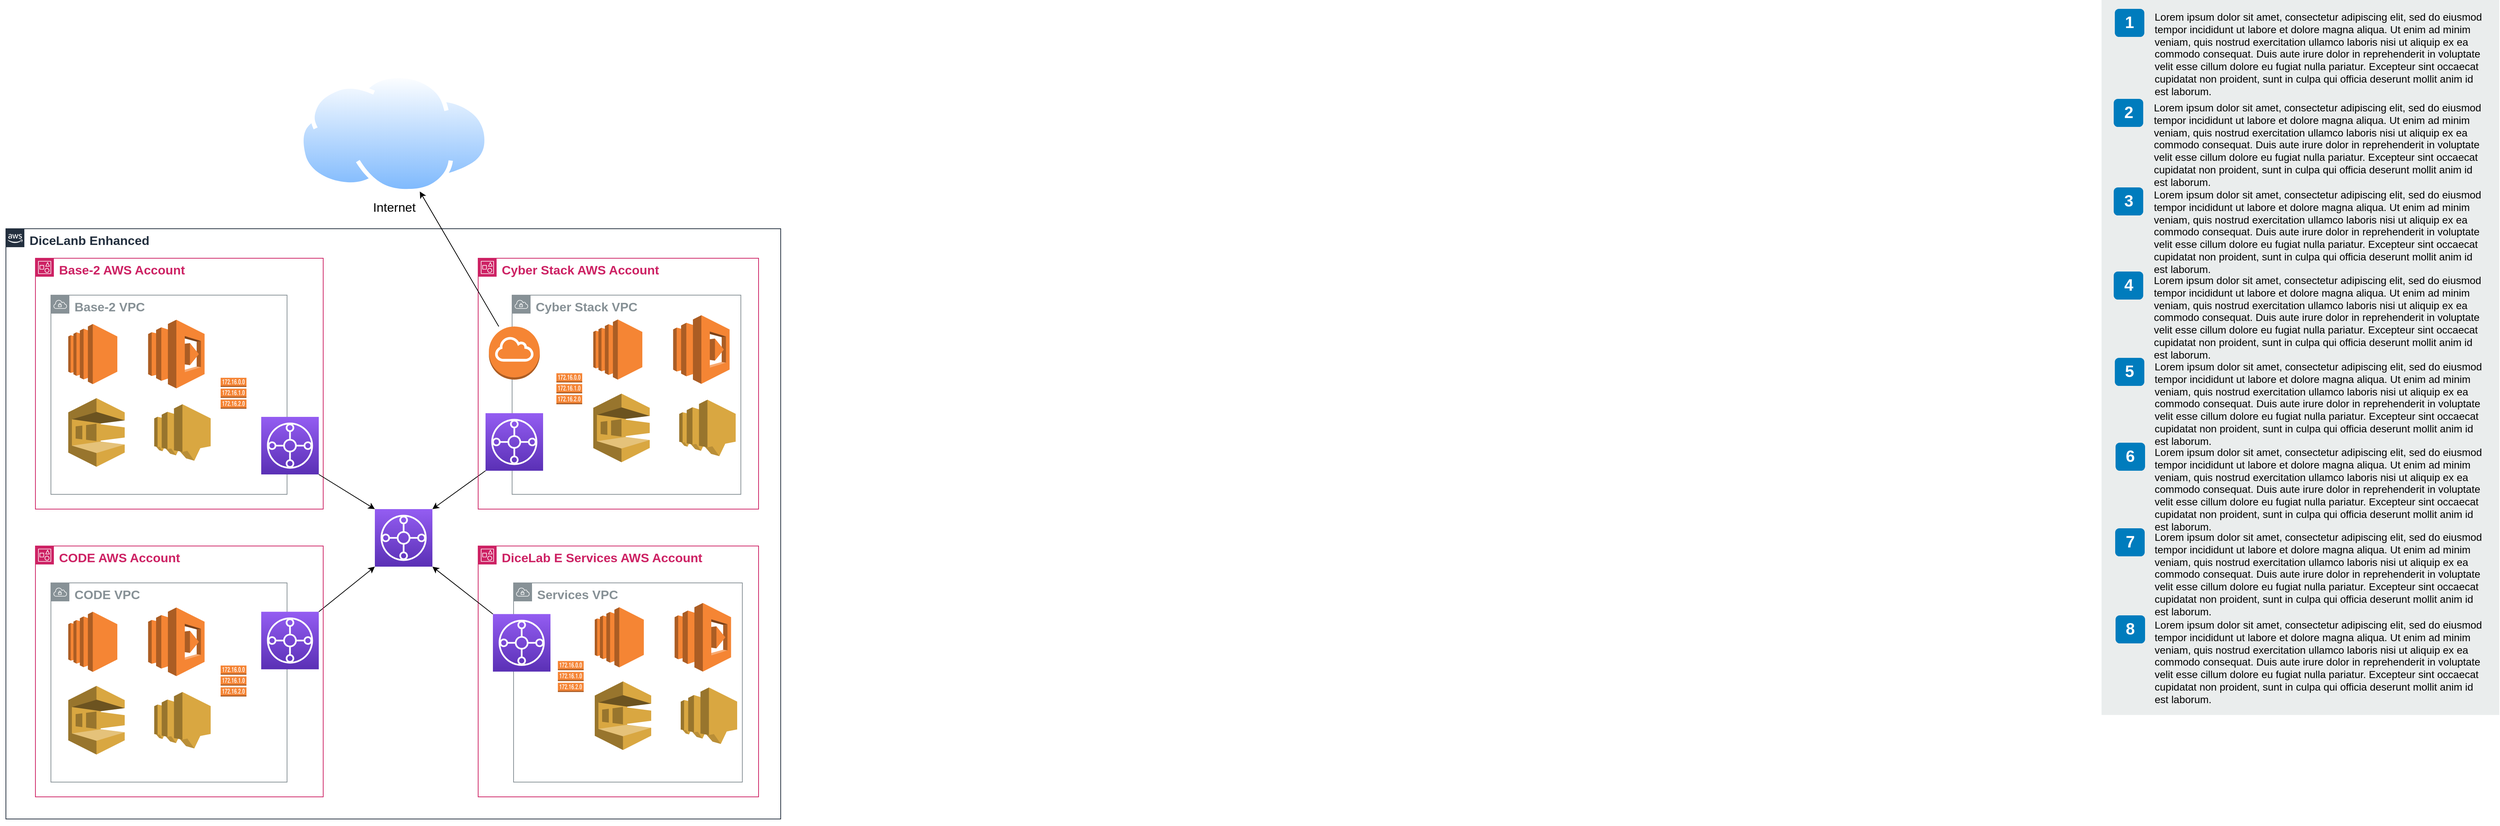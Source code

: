 <mxfile version="20.0.3" type="github">
  <diagram id="Ht1M8jgEwFfnCIfOTk4-" name="Page-1">
    <mxGraphModel dx="1483" dy="943" grid="1" gridSize="10" guides="1" tooltips="1" connect="1" arrows="1" fold="1" page="1" pageScale="1" pageWidth="827" pageHeight="1169" math="0" shadow="0">
      <root>
        <mxCell id="0" />
        <mxCell id="1" parent="0" />
        <mxCell id="UEzPUAAOIrF-is8g5C7q-2" value="DiceLanb Enhanced" style="points=[[0,0],[0.25,0],[0.5,0],[0.75,0],[1,0],[1,0.25],[1,0.5],[1,0.75],[1,1],[0.75,1],[0.5,1],[0.25,1],[0,1],[0,0.75],[0,0.5],[0,0.25]];outlineConnect=0;gradientColor=none;html=1;whiteSpace=wrap;fontSize=17;fontStyle=1;shape=mxgraph.aws4.group;grIcon=mxgraph.aws4.group_aws_cloud_alt;strokeColor=#232F3E;fillColor=none;verticalAlign=top;align=left;spacingLeft=30;fontColor=#232F3E;dashed=0;container=0;pointerEvents=0;collapsible=0;recursiveResize=0;" parent="1" vertex="1">
          <mxGeometry x="140" y="330" width="1050" height="800" as="geometry" />
        </mxCell>
        <mxCell id="7OVz4w7n9kzEPWy-4BBC-3" value="" style="rounded=0;whiteSpace=wrap;html=1;fillColor=#EAEDED;fontSize=22;fontColor=#FFFFFF;strokeColor=none;labelBackgroundColor=none;" parent="1" vertex="1">
          <mxGeometry x="2980" y="20" width="539" height="969" as="geometry" />
        </mxCell>
        <mxCell id="7OVz4w7n9kzEPWy-4BBC-4" value="1" style="rounded=1;whiteSpace=wrap;html=1;fillColor=#007CBD;strokeColor=none;fontColor=#FFFFFF;fontStyle=1;fontSize=22;labelBackgroundColor=none;" parent="1" vertex="1">
          <mxGeometry x="2998" y="32" width="40" height="38" as="geometry" />
        </mxCell>
        <mxCell id="7OVz4w7n9kzEPWy-4BBC-5" value="2" style="rounded=1;whiteSpace=wrap;html=1;fillColor=#007CBD;strokeColor=none;fontColor=#FFFFFF;fontStyle=1;fontSize=22;labelBackgroundColor=none;" parent="1" vertex="1">
          <mxGeometry x="2996.5" y="154" width="40" height="38" as="geometry" />
        </mxCell>
        <mxCell id="7OVz4w7n9kzEPWy-4BBC-6" value="3" style="rounded=1;whiteSpace=wrap;html=1;fillColor=#007CBD;strokeColor=none;fontColor=#FFFFFF;fontStyle=1;fontSize=22;labelBackgroundColor=none;" parent="1" vertex="1">
          <mxGeometry x="2996.5" y="274" width="40" height="38" as="geometry" />
        </mxCell>
        <mxCell id="7OVz4w7n9kzEPWy-4BBC-7" value="4" style="rounded=1;whiteSpace=wrap;html=1;fillColor=#007CBD;strokeColor=none;fontColor=#FFFFFF;fontStyle=1;fontSize=22;labelBackgroundColor=none;" parent="1" vertex="1">
          <mxGeometry x="2996.5" y="388" width="40" height="38" as="geometry" />
        </mxCell>
        <mxCell id="7OVz4w7n9kzEPWy-4BBC-8" value="5" style="rounded=1;whiteSpace=wrap;html=1;fillColor=#007CBD;strokeColor=none;fontColor=#FFFFFF;fontStyle=1;fontSize=22;labelBackgroundColor=none;" parent="1" vertex="1">
          <mxGeometry x="2998" y="505" width="40" height="38" as="geometry" />
        </mxCell>
        <mxCell id="7OVz4w7n9kzEPWy-4BBC-9" value="6" style="rounded=1;whiteSpace=wrap;html=1;fillColor=#007CBD;strokeColor=none;fontColor=#FFFFFF;fontStyle=1;fontSize=22;labelBackgroundColor=none;" parent="1" vertex="1">
          <mxGeometry x="2999" y="620" width="40" height="38" as="geometry" />
        </mxCell>
        <mxCell id="7OVz4w7n9kzEPWy-4BBC-10" value="7" style="rounded=1;whiteSpace=wrap;html=1;fillColor=#007CBD;strokeColor=none;fontColor=#FFFFFF;fontStyle=1;fontSize=22;labelBackgroundColor=none;" parent="1" vertex="1">
          <mxGeometry x="2998.5" y="736" width="40" height="38" as="geometry" />
        </mxCell>
        <mxCell id="7OVz4w7n9kzEPWy-4BBC-11" value="8" style="rounded=1;whiteSpace=wrap;html=1;fillColor=#007CBD;strokeColor=none;fontColor=#FFFFFF;fontStyle=1;fontSize=22;labelBackgroundColor=none;" parent="1" vertex="1">
          <mxGeometry x="2999" y="854" width="40" height="38" as="geometry" />
        </mxCell>
        <mxCell id="7OVz4w7n9kzEPWy-4BBC-13" value="&lt;span&gt;Lorem ipsum dolor sit amet, consectetur adipiscing elit, sed do eiusmod tempor incididunt ut labore et dolore magna aliqua. Ut enim ad minim veniam, quis nostrud exercitation ullamco laboris nisi ut aliquip ex ea commodo consequat. Duis aute irure dolor in reprehenderit in voluptate velit esse cillum dolore eu fugiat nulla pariatur. Excepteur sint occaecat cupidatat non proident, sunt in culpa qui officia deserunt mollit anim id est laborum.&lt;/span&gt;&lt;br&gt;" style="text;html=1;align=left;verticalAlign=top;spacingTop=-4;fontSize=14;labelBackgroundColor=none;whiteSpace=wrap;" parent="1" vertex="1">
          <mxGeometry x="3049.5" y="31.5" width="449" height="118" as="geometry" />
        </mxCell>
        <mxCell id="7OVz4w7n9kzEPWy-4BBC-14" value="&lt;span&gt;Lorem ipsum dolor sit amet, consectetur adipiscing elit, sed do eiusmod tempor incididunt ut labore et dolore magna aliqua. Ut enim ad minim veniam, quis nostrud exercitation ullamco laboris nisi ut aliquip ex ea commodo consequat. Duis aute irure dolor in reprehenderit in voluptate velit esse cillum dolore eu fugiat nulla pariatur. Excepteur sint occaecat cupidatat non proident, sunt in culpa qui officia deserunt mollit anim id est laborum.&lt;/span&gt;&lt;br&gt;" style="text;html=1;align=left;verticalAlign=top;spacingTop=-4;fontSize=14;labelBackgroundColor=none;whiteSpace=wrap;" parent="1" vertex="1">
          <mxGeometry x="3048.5" y="154.5" width="450" height="115" as="geometry" />
        </mxCell>
        <mxCell id="7OVz4w7n9kzEPWy-4BBC-15" value="&lt;span&gt;Lorem ipsum dolor sit amet, consectetur adipiscing elit, sed do eiusmod tempor incididunt ut labore et dolore magna aliqua. Ut enim ad minim veniam, quis nostrud exercitation ullamco laboris nisi ut aliquip ex ea commodo consequat. Duis aute irure dolor in reprehenderit in voluptate velit esse cillum dolore eu fugiat nulla pariatur. Excepteur sint occaecat cupidatat non proident, sunt in culpa qui officia deserunt mollit anim id est laborum.&lt;/span&gt;&lt;br&gt;" style="text;html=1;align=left;verticalAlign=top;spacingTop=-4;fontSize=14;labelBackgroundColor=none;whiteSpace=wrap;" parent="1" vertex="1">
          <mxGeometry x="3048.5" y="272.5" width="450" height="117" as="geometry" />
        </mxCell>
        <mxCell id="7OVz4w7n9kzEPWy-4BBC-16" value="&lt;span&gt;Lorem ipsum dolor sit amet, consectetur adipiscing elit, sed do eiusmod tempor incididunt ut labore et dolore magna aliqua. Ut enim ad minim veniam, quis nostrud exercitation ullamco laboris nisi ut aliquip ex ea commodo consequat. Duis aute irure dolor in reprehenderit in voluptate velit esse cillum dolore eu fugiat nulla pariatur. Excepteur sint occaecat cupidatat non proident, sunt in culpa qui officia deserunt mollit anim id est laborum.&lt;/span&gt;&lt;br&gt;" style="text;html=1;align=left;verticalAlign=top;spacingTop=-4;fontSize=14;labelBackgroundColor=none;whiteSpace=wrap;" parent="1" vertex="1">
          <mxGeometry x="3048.5" y="388.5" width="450" height="121" as="geometry" />
        </mxCell>
        <mxCell id="7OVz4w7n9kzEPWy-4BBC-17" value="&lt;span&gt;Lorem ipsum dolor sit amet, consectetur adipiscing elit, sed do eiusmod tempor incididunt ut labore et dolore magna aliqua. Ut enim ad minim veniam, quis nostrud exercitation ullamco laboris nisi ut aliquip ex ea commodo consequat. Duis aute irure dolor in reprehenderit in voluptate velit esse cillum dolore eu fugiat nulla pariatur. Excepteur sint occaecat cupidatat non proident, sunt in culpa qui officia deserunt mollit anim id est laborum.&lt;/span&gt;&lt;br&gt;" style="text;html=1;align=left;verticalAlign=top;spacingTop=-4;fontSize=14;labelBackgroundColor=none;whiteSpace=wrap;" parent="1" vertex="1">
          <mxGeometry x="3049.5" y="505.5" width="449" height="114" as="geometry" />
        </mxCell>
        <mxCell id="7OVz4w7n9kzEPWy-4BBC-18" value="&lt;span&gt;Lorem ipsum dolor sit amet, consectetur adipiscing elit, sed do eiusmod tempor incididunt ut labore et dolore magna aliqua. Ut enim ad minim veniam, quis nostrud exercitation ullamco laboris nisi ut aliquip ex ea commodo consequat. Duis aute irure dolor in reprehenderit in voluptate velit esse cillum dolore eu fugiat nulla pariatur. Excepteur sint occaecat cupidatat non proident, sunt in culpa qui officia deserunt mollit anim id est laborum.&lt;/span&gt;&lt;br&gt;" style="text;html=1;align=left;verticalAlign=top;spacingTop=-4;fontSize=14;labelBackgroundColor=none;whiteSpace=wrap;" parent="1" vertex="1">
          <mxGeometry x="3049.5" y="621.5" width="450" height="118" as="geometry" />
        </mxCell>
        <mxCell id="7OVz4w7n9kzEPWy-4BBC-19" value="&lt;span&gt;Lorem ipsum dolor sit amet, consectetur adipiscing elit, sed do eiusmod tempor incididunt ut labore et dolore magna aliqua. Ut enim ad minim veniam, quis nostrud exercitation ullamco laboris nisi ut aliquip ex ea commodo consequat. Duis aute irure dolor in reprehenderit in voluptate velit esse cillum dolore eu fugiat nulla pariatur. Excepteur sint occaecat cupidatat non proident, sunt in culpa qui officia deserunt mollit anim id est laborum.&lt;/span&gt;&lt;br&gt;" style="text;html=1;align=left;verticalAlign=top;spacingTop=-4;fontSize=14;labelBackgroundColor=none;whiteSpace=wrap;" parent="1" vertex="1">
          <mxGeometry x="3049.5" y="736.5" width="449" height="113" as="geometry" />
        </mxCell>
        <mxCell id="7OVz4w7n9kzEPWy-4BBC-20" value="&lt;span&gt;Lorem ipsum dolor sit amet, consectetur adipiscing elit, sed do eiusmod tempor incididunt ut labore et dolore magna aliqua. Ut enim ad minim veniam, quis nostrud exercitation ullamco laboris nisi ut aliquip ex ea commodo consequat. Duis aute irure dolor in reprehenderit in voluptate velit esse cillum dolore eu fugiat nulla pariatur. Excepteur sint occaecat cupidatat non proident, sunt in culpa qui officia deserunt mollit anim id est laborum.&lt;/span&gt;&lt;br&gt;" style="text;html=1;align=left;verticalAlign=top;spacingTop=-4;fontSize=14;labelBackgroundColor=none;whiteSpace=wrap;" parent="1" vertex="1">
          <mxGeometry x="3049.5" y="855.5" width="449" height="124" as="geometry" />
        </mxCell>
        <mxCell id="W4KZTmW7VBLh_h7_ePrn-2" value="Base-2 AWS Account&amp;nbsp;" style="points=[[0,0],[0.25,0],[0.5,0],[0.75,0],[1,0],[1,0.25],[1,0.5],[1,0.75],[1,1],[0.75,1],[0.5,1],[0.25,1],[0,1],[0,0.75],[0,0.5],[0,0.25]];outlineConnect=0;gradientColor=none;html=1;whiteSpace=wrap;fontSize=17;fontStyle=1;container=1;pointerEvents=0;collapsible=0;recursiveResize=0;shape=mxgraph.aws4.group;grIcon=mxgraph.aws4.group_account;strokeColor=#CD2264;fillColor=none;verticalAlign=top;align=left;spacingLeft=30;fontColor=#CD2264;dashed=0;" vertex="1" parent="1">
          <mxGeometry x="180" y="370" width="390" height="340" as="geometry" />
        </mxCell>
        <mxCell id="W4KZTmW7VBLh_h7_ePrn-4" value="Base-2 VPC" style="sketch=0;outlineConnect=0;gradientColor=none;html=1;whiteSpace=wrap;fontSize=17;fontStyle=1;shape=mxgraph.aws4.group;grIcon=mxgraph.aws4.group_vpc;strokeColor=#879196;fillColor=none;verticalAlign=top;align=left;spacingLeft=30;fontColor=#879196;dashed=0;" vertex="1" parent="W4KZTmW7VBLh_h7_ePrn-2">
          <mxGeometry x="21" y="50" width="320" height="270" as="geometry" />
        </mxCell>
        <mxCell id="W4KZTmW7VBLh_h7_ePrn-6" value="" style="outlineConnect=0;dashed=0;verticalLabelPosition=bottom;verticalAlign=top;align=center;html=1;shape=mxgraph.aws3.ec2;fillColor=#F58534;gradientColor=none;fontSize=17;fontStyle=1" vertex="1" parent="W4KZTmW7VBLh_h7_ePrn-2">
          <mxGeometry x="44.5" y="89.12" width="66.5" height="81.5" as="geometry" />
        </mxCell>
        <mxCell id="W4KZTmW7VBLh_h7_ePrn-7" value="" style="outlineConnect=0;dashed=0;verticalLabelPosition=bottom;verticalAlign=top;align=center;html=1;shape=mxgraph.aws3.lambda;fillColor=#F58534;gradientColor=none;fontSize=17;fontStyle=1" vertex="1" parent="W4KZTmW7VBLh_h7_ePrn-2">
          <mxGeometry x="152.75" y="83.37" width="76.5" height="93" as="geometry" />
        </mxCell>
        <mxCell id="W4KZTmW7VBLh_h7_ePrn-8" value="" style="outlineConnect=0;dashed=0;verticalLabelPosition=bottom;verticalAlign=top;align=center;html=1;shape=mxgraph.aws3.sqs;fillColor=#D9A741;gradientColor=none;fontSize=17;fontStyle=1" vertex="1" parent="W4KZTmW7VBLh_h7_ePrn-2">
          <mxGeometry x="44.5" y="189.62" width="76.5" height="93" as="geometry" />
        </mxCell>
        <mxCell id="W4KZTmW7VBLh_h7_ePrn-9" value="" style="outlineConnect=0;dashed=0;verticalLabelPosition=bottom;verticalAlign=top;align=center;html=1;shape=mxgraph.aws3.sns;fillColor=#D9A741;gradientColor=none;fontSize=17;fontStyle=1" vertex="1" parent="W4KZTmW7VBLh_h7_ePrn-2">
          <mxGeometry x="161" y="197.87" width="76.5" height="76.5" as="geometry" />
        </mxCell>
        <mxCell id="W4KZTmW7VBLh_h7_ePrn-1" value="" style="sketch=0;points=[[0,0,0],[0.25,0,0],[0.5,0,0],[0.75,0,0],[1,0,0],[0,1,0],[0.25,1,0],[0.5,1,0],[0.75,1,0],[1,1,0],[0,0.25,0],[0,0.5,0],[0,0.75,0],[1,0.25,0],[1,0.5,0],[1,0.75,0]];outlineConnect=0;fontColor=#232F3E;gradientColor=#945DF2;gradientDirection=north;fillColor=#5A30B5;strokeColor=#ffffff;dashed=0;verticalLabelPosition=bottom;verticalAlign=top;align=center;html=1;fontSize=17;fontStyle=1;aspect=fixed;shape=mxgraph.aws4.resourceIcon;resIcon=mxgraph.aws4.transit_gateway;" vertex="1" parent="W4KZTmW7VBLh_h7_ePrn-2">
          <mxGeometry x="306" y="215" width="78" height="78" as="geometry" />
        </mxCell>
        <mxCell id="W4KZTmW7VBLh_h7_ePrn-11" value="" style="outlineConnect=0;dashed=0;verticalLabelPosition=bottom;verticalAlign=top;align=center;html=1;shape=mxgraph.aws3.route_table;fillColor=#F58536;gradientColor=none;fontSize=17;fontStyle=1" vertex="1" parent="W4KZTmW7VBLh_h7_ePrn-2">
          <mxGeometry x="251" y="162" width="35" height="42" as="geometry" />
        </mxCell>
        <mxCell id="W4KZTmW7VBLh_h7_ePrn-23" style="rounded=0;orthogonalLoop=1;jettySize=auto;html=1;entryX=0;entryY=0;entryDx=0;entryDy=0;entryPerimeter=0;exitX=1;exitY=1;exitDx=0;exitDy=0;exitPerimeter=0;fontSize=17;fontStyle=1" edge="1" parent="1" source="W4KZTmW7VBLh_h7_ePrn-1" target="W4KZTmW7VBLh_h7_ePrn-21">
          <mxGeometry relative="1" as="geometry" />
        </mxCell>
        <mxCell id="W4KZTmW7VBLh_h7_ePrn-86" value="Internet" style="aspect=fixed;perimeter=ellipsePerimeter;html=1;align=center;shadow=0;dashed=0;spacingTop=3;image;image=img/lib/active_directory/internet_cloud.svg;fontSize=17;" vertex="1" parent="1">
          <mxGeometry x="537.36" y="120" width="257.14" height="162" as="geometry" />
        </mxCell>
        <mxCell id="W4KZTmW7VBLh_h7_ePrn-21" value="" style="sketch=0;points=[[0,0,0],[0.25,0,0],[0.5,0,0],[0.75,0,0],[1,0,0],[0,1,0],[0.25,1,0],[0.5,1,0],[0.75,1,0],[1,1,0],[0,0.25,0],[0,0.5,0],[0,0.75,0],[1,0.25,0],[1,0.5,0],[1,0.75,0]];outlineConnect=0;fontColor=#232F3E;gradientColor=#945DF2;gradientDirection=north;fillColor=#5A30B5;strokeColor=#ffffff;dashed=0;verticalLabelPosition=bottom;verticalAlign=top;align=center;html=1;fontSize=17;fontStyle=1;aspect=fixed;shape=mxgraph.aws4.resourceIcon;resIcon=mxgraph.aws4.transit_gateway;" vertex="1" parent="1">
          <mxGeometry x="640" y="710" width="78" height="78" as="geometry" />
        </mxCell>
        <mxCell id="W4KZTmW7VBLh_h7_ePrn-22" style="rounded=0;orthogonalLoop=1;jettySize=auto;html=1;entryX=0;entryY=1;entryDx=0;entryDy=0;entryPerimeter=0;exitX=1;exitY=0;exitDx=0;exitDy=0;exitPerimeter=0;fontSize=17;fontStyle=1" edge="1" parent="1" source="W4KZTmW7VBLh_h7_ePrn-84" target="W4KZTmW7VBLh_h7_ePrn-21">
          <mxGeometry relative="1" as="geometry">
            <mxPoint x="424" y="964" as="sourcePoint" />
            <mxPoint x="630" y="798" as="targetPoint" />
          </mxGeometry>
        </mxCell>
        <mxCell id="W4KZTmW7VBLh_h7_ePrn-52" style="rounded=0;orthogonalLoop=1;jettySize=auto;html=1;entryX=1;entryY=0;entryDx=0;entryDy=0;entryPerimeter=0;exitX=0;exitY=1;exitDx=0;exitDy=0;exitPerimeter=0;fontSize=17;fontStyle=1" edge="1" parent="1" source="W4KZTmW7VBLh_h7_ePrn-68" target="W4KZTmW7VBLh_h7_ePrn-21">
          <mxGeometry relative="1" as="geometry">
            <mxPoint x="900" y="497.5" as="sourcePoint" />
            <mxPoint x="720" y="480" as="targetPoint" />
          </mxGeometry>
        </mxCell>
        <mxCell id="W4KZTmW7VBLh_h7_ePrn-62" value="Cyber Stack AWS Account&amp;nbsp;" style="points=[[0,0],[0.25,0],[0.5,0],[0.75,0],[1,0],[1,0.25],[1,0.5],[1,0.75],[1,1],[0.75,1],[0.5,1],[0.25,1],[0,1],[0,0.75],[0,0.5],[0,0.25]];outlineConnect=0;gradientColor=none;html=1;whiteSpace=wrap;fontSize=17;fontStyle=1;container=1;pointerEvents=0;collapsible=0;recursiveResize=0;shape=mxgraph.aws4.group;grIcon=mxgraph.aws4.group_account;strokeColor=#CD2264;fillColor=none;verticalAlign=top;align=left;spacingLeft=30;fontColor=#CD2264;dashed=0;" vertex="1" parent="1">
          <mxGeometry x="780" y="370" width="380" height="340" as="geometry" />
        </mxCell>
        <mxCell id="W4KZTmW7VBLh_h7_ePrn-63" value="Cyber Stack VPC" style="sketch=0;outlineConnect=0;gradientColor=none;html=1;whiteSpace=wrap;fontSize=17;fontStyle=1;shape=mxgraph.aws4.group;grIcon=mxgraph.aws4.group_vpc;strokeColor=#879196;fillColor=none;verticalAlign=top;align=left;spacingLeft=30;fontColor=#879196;dashed=0;" vertex="1" parent="W4KZTmW7VBLh_h7_ePrn-62">
          <mxGeometry x="46" y="50" width="310" height="270" as="geometry" />
        </mxCell>
        <mxCell id="W4KZTmW7VBLh_h7_ePrn-64" value="" style="outlineConnect=0;dashed=0;verticalLabelPosition=bottom;verticalAlign=top;align=center;html=1;shape=mxgraph.aws3.ec2;fillColor=#F58534;gradientColor=none;fontSize=17;fontStyle=1" vertex="1" parent="W4KZTmW7VBLh_h7_ePrn-62">
          <mxGeometry x="156" y="82.99" width="66.5" height="81.5" as="geometry" />
        </mxCell>
        <mxCell id="W4KZTmW7VBLh_h7_ePrn-65" value="" style="outlineConnect=0;dashed=0;verticalLabelPosition=bottom;verticalAlign=top;align=center;html=1;shape=mxgraph.aws3.lambda;fillColor=#F58534;gradientColor=none;fontSize=17;fontStyle=1" vertex="1" parent="W4KZTmW7VBLh_h7_ePrn-62">
          <mxGeometry x="264.25" y="77.24" width="76.5" height="93" as="geometry" />
        </mxCell>
        <mxCell id="W4KZTmW7VBLh_h7_ePrn-66" value="" style="outlineConnect=0;dashed=0;verticalLabelPosition=bottom;verticalAlign=top;align=center;html=1;shape=mxgraph.aws3.sqs;fillColor=#D9A741;gradientColor=none;fontSize=17;fontStyle=1" vertex="1" parent="W4KZTmW7VBLh_h7_ePrn-62">
          <mxGeometry x="156" y="183.49" width="76.5" height="93" as="geometry" />
        </mxCell>
        <mxCell id="W4KZTmW7VBLh_h7_ePrn-67" value="" style="outlineConnect=0;dashed=0;verticalLabelPosition=bottom;verticalAlign=top;align=center;html=1;shape=mxgraph.aws3.sns;fillColor=#D9A741;gradientColor=none;fontSize=17;fontStyle=1" vertex="1" parent="W4KZTmW7VBLh_h7_ePrn-62">
          <mxGeometry x="272.5" y="191.74" width="76.5" height="76.5" as="geometry" />
        </mxCell>
        <mxCell id="W4KZTmW7VBLh_h7_ePrn-69" value="" style="outlineConnect=0;dashed=0;verticalLabelPosition=bottom;verticalAlign=top;align=center;html=1;shape=mxgraph.aws3.route_table;fillColor=#F58536;gradientColor=none;fontSize=17;fontStyle=1" vertex="1" parent="W4KZTmW7VBLh_h7_ePrn-62">
          <mxGeometry x="106" y="155.87" width="35" height="42" as="geometry" />
        </mxCell>
        <mxCell id="W4KZTmW7VBLh_h7_ePrn-68" value="" style="sketch=0;points=[[0,0,0],[0.25,0,0],[0.5,0,0],[0.75,0,0],[1,0,0],[0,1,0],[0.25,1,0],[0.5,1,0],[0.75,1,0],[1,1,0],[0,0.25,0],[0,0.5,0],[0,0.75,0],[1,0.25,0],[1,0.5,0],[1,0.75,0]];outlineConnect=0;fontColor=#232F3E;gradientColor=#945DF2;gradientDirection=north;fillColor=#5A30B5;strokeColor=#ffffff;dashed=0;verticalLabelPosition=bottom;verticalAlign=top;align=center;html=1;fontSize=17;fontStyle=1;aspect=fixed;shape=mxgraph.aws4.resourceIcon;resIcon=mxgraph.aws4.transit_gateway;" vertex="1" parent="W4KZTmW7VBLh_h7_ePrn-62">
          <mxGeometry x="10" y="210" width="78" height="78" as="geometry" />
        </mxCell>
        <mxCell id="W4KZTmW7VBLh_h7_ePrn-88" value="" style="outlineConnect=0;dashed=0;verticalLabelPosition=bottom;verticalAlign=top;align=center;html=1;shape=mxgraph.aws3.internet_gateway;fillColor=#F58534;gradientColor=none;fontSize=17;" vertex="1" parent="W4KZTmW7VBLh_h7_ePrn-62">
          <mxGeometry x="14.5" y="92.49" width="69" height="72" as="geometry" />
        </mxCell>
        <mxCell id="W4KZTmW7VBLh_h7_ePrn-70" value="DiceLab E Services AWS Account" style="points=[[0,0],[0.25,0],[0.5,0],[0.75,0],[1,0],[1,0.25],[1,0.5],[1,0.75],[1,1],[0.75,1],[0.5,1],[0.25,1],[0,1],[0,0.75],[0,0.5],[0,0.25]];outlineConnect=0;gradientColor=none;html=1;whiteSpace=wrap;fontSize=17;fontStyle=1;container=1;pointerEvents=0;collapsible=0;recursiveResize=0;shape=mxgraph.aws4.group;grIcon=mxgraph.aws4.group_account;strokeColor=#CD2264;fillColor=none;verticalAlign=top;align=left;spacingLeft=30;fontColor=#CD2264;dashed=0;" vertex="1" parent="1">
          <mxGeometry x="780" y="760" width="380" height="340" as="geometry" />
        </mxCell>
        <mxCell id="W4KZTmW7VBLh_h7_ePrn-71" value="Services VPC" style="sketch=0;outlineConnect=0;gradientColor=none;html=1;whiteSpace=wrap;fontSize=17;fontStyle=1;shape=mxgraph.aws4.group;grIcon=mxgraph.aws4.group_vpc;strokeColor=#879196;fillColor=none;verticalAlign=top;align=left;spacingLeft=30;fontColor=#879196;dashed=0;" vertex="1" parent="W4KZTmW7VBLh_h7_ePrn-70">
          <mxGeometry x="48" y="50" width="310" height="270" as="geometry" />
        </mxCell>
        <mxCell id="W4KZTmW7VBLh_h7_ePrn-72" value="" style="outlineConnect=0;dashed=0;verticalLabelPosition=bottom;verticalAlign=top;align=center;html=1;shape=mxgraph.aws3.ec2;fillColor=#F58534;gradientColor=none;fontSize=17;fontStyle=1" vertex="1" parent="W4KZTmW7VBLh_h7_ePrn-70">
          <mxGeometry x="158" y="82.99" width="66.5" height="81.5" as="geometry" />
        </mxCell>
        <mxCell id="W4KZTmW7VBLh_h7_ePrn-73" value="" style="outlineConnect=0;dashed=0;verticalLabelPosition=bottom;verticalAlign=top;align=center;html=1;shape=mxgraph.aws3.lambda;fillColor=#F58534;gradientColor=none;fontSize=17;fontStyle=1" vertex="1" parent="W4KZTmW7VBLh_h7_ePrn-70">
          <mxGeometry x="266.25" y="77.24" width="76.5" height="93" as="geometry" />
        </mxCell>
        <mxCell id="W4KZTmW7VBLh_h7_ePrn-74" value="" style="outlineConnect=0;dashed=0;verticalLabelPosition=bottom;verticalAlign=top;align=center;html=1;shape=mxgraph.aws3.sqs;fillColor=#D9A741;gradientColor=none;fontSize=17;fontStyle=1" vertex="1" parent="W4KZTmW7VBLh_h7_ePrn-70">
          <mxGeometry x="158" y="183.49" width="76.5" height="93" as="geometry" />
        </mxCell>
        <mxCell id="W4KZTmW7VBLh_h7_ePrn-75" value="" style="outlineConnect=0;dashed=0;verticalLabelPosition=bottom;verticalAlign=top;align=center;html=1;shape=mxgraph.aws3.sns;fillColor=#D9A741;gradientColor=none;fontSize=17;fontStyle=1" vertex="1" parent="W4KZTmW7VBLh_h7_ePrn-70">
          <mxGeometry x="274.5" y="191.74" width="76.5" height="76.5" as="geometry" />
        </mxCell>
        <mxCell id="W4KZTmW7VBLh_h7_ePrn-76" value="" style="outlineConnect=0;dashed=0;verticalLabelPosition=bottom;verticalAlign=top;align=center;html=1;shape=mxgraph.aws3.route_table;fillColor=#F58536;gradientColor=none;fontSize=17;fontStyle=1" vertex="1" parent="W4KZTmW7VBLh_h7_ePrn-70">
          <mxGeometry x="108" y="155.87" width="35" height="42" as="geometry" />
        </mxCell>
        <mxCell id="W4KZTmW7VBLh_h7_ePrn-77" value="" style="sketch=0;points=[[0,0,0],[0.25,0,0],[0.5,0,0],[0.75,0,0],[1,0,0],[0,1,0],[0.25,1,0],[0.5,1,0],[0.75,1,0],[1,1,0],[0,0.25,0],[0,0.5,0],[0,0.75,0],[1,0.25,0],[1,0.5,0],[1,0.75,0]];outlineConnect=0;fontColor=#232F3E;gradientColor=#945DF2;gradientDirection=north;fillColor=#5A30B5;strokeColor=#ffffff;dashed=0;verticalLabelPosition=bottom;verticalAlign=top;align=center;html=1;fontSize=17;fontStyle=1;aspect=fixed;shape=mxgraph.aws4.resourceIcon;resIcon=mxgraph.aws4.transit_gateway;" vertex="1" parent="W4KZTmW7VBLh_h7_ePrn-70">
          <mxGeometry x="20" y="92.24" width="78" height="78" as="geometry" />
        </mxCell>
        <mxCell id="W4KZTmW7VBLh_h7_ePrn-78" value="CODE AWS Account" style="points=[[0,0],[0.25,0],[0.5,0],[0.75,0],[1,0],[1,0.25],[1,0.5],[1,0.75],[1,1],[0.75,1],[0.5,1],[0.25,1],[0,1],[0,0.75],[0,0.5],[0,0.25]];outlineConnect=0;gradientColor=none;html=1;whiteSpace=wrap;fontSize=17;fontStyle=1;container=1;pointerEvents=0;collapsible=0;recursiveResize=0;shape=mxgraph.aws4.group;grIcon=mxgraph.aws4.group_account;strokeColor=#CD2264;fillColor=none;verticalAlign=top;align=left;spacingLeft=30;fontColor=#CD2264;dashed=0;" vertex="1" parent="1">
          <mxGeometry x="180" y="760" width="390" height="340" as="geometry" />
        </mxCell>
        <mxCell id="W4KZTmW7VBLh_h7_ePrn-79" value="CODE VPC" style="sketch=0;outlineConnect=0;gradientColor=none;html=1;whiteSpace=wrap;fontSize=17;fontStyle=1;shape=mxgraph.aws4.group;grIcon=mxgraph.aws4.group_vpc;strokeColor=#879196;fillColor=none;verticalAlign=top;align=left;spacingLeft=30;fontColor=#879196;dashed=0;" vertex="1" parent="W4KZTmW7VBLh_h7_ePrn-78">
          <mxGeometry x="21" y="50" width="320" height="270" as="geometry" />
        </mxCell>
        <mxCell id="W4KZTmW7VBLh_h7_ePrn-80" value="" style="outlineConnect=0;dashed=0;verticalLabelPosition=bottom;verticalAlign=top;align=center;html=1;shape=mxgraph.aws3.ec2;fillColor=#F58534;gradientColor=none;fontSize=17;fontStyle=1" vertex="1" parent="W4KZTmW7VBLh_h7_ePrn-78">
          <mxGeometry x="44.5" y="89.12" width="66.5" height="81.5" as="geometry" />
        </mxCell>
        <mxCell id="W4KZTmW7VBLh_h7_ePrn-81" value="" style="outlineConnect=0;dashed=0;verticalLabelPosition=bottom;verticalAlign=top;align=center;html=1;shape=mxgraph.aws3.lambda;fillColor=#F58534;gradientColor=none;fontSize=17;fontStyle=1" vertex="1" parent="W4KZTmW7VBLh_h7_ePrn-78">
          <mxGeometry x="152.75" y="83.37" width="76.5" height="93" as="geometry" />
        </mxCell>
        <mxCell id="W4KZTmW7VBLh_h7_ePrn-82" value="" style="outlineConnect=0;dashed=0;verticalLabelPosition=bottom;verticalAlign=top;align=center;html=1;shape=mxgraph.aws3.sqs;fillColor=#D9A741;gradientColor=none;fontSize=17;fontStyle=1" vertex="1" parent="W4KZTmW7VBLh_h7_ePrn-78">
          <mxGeometry x="44.5" y="189.62" width="76.5" height="93" as="geometry" />
        </mxCell>
        <mxCell id="W4KZTmW7VBLh_h7_ePrn-83" value="" style="outlineConnect=0;dashed=0;verticalLabelPosition=bottom;verticalAlign=top;align=center;html=1;shape=mxgraph.aws3.sns;fillColor=#D9A741;gradientColor=none;fontSize=17;fontStyle=1" vertex="1" parent="W4KZTmW7VBLh_h7_ePrn-78">
          <mxGeometry x="161" y="197.87" width="76.5" height="76.5" as="geometry" />
        </mxCell>
        <mxCell id="W4KZTmW7VBLh_h7_ePrn-84" value="" style="sketch=0;points=[[0,0,0],[0.25,0,0],[0.5,0,0],[0.75,0,0],[1,0,0],[0,1,0],[0.25,1,0],[0.5,1,0],[0.75,1,0],[1,1,0],[0,0.25,0],[0,0.5,0],[0,0.75,0],[1,0.25,0],[1,0.5,0],[1,0.75,0]];outlineConnect=0;fontColor=#232F3E;gradientColor=#945DF2;gradientDirection=north;fillColor=#5A30B5;strokeColor=#ffffff;dashed=0;verticalLabelPosition=bottom;verticalAlign=top;align=center;html=1;fontSize=17;fontStyle=1;aspect=fixed;shape=mxgraph.aws4.resourceIcon;resIcon=mxgraph.aws4.transit_gateway;" vertex="1" parent="W4KZTmW7VBLh_h7_ePrn-78">
          <mxGeometry x="306" y="89.12" width="78" height="78" as="geometry" />
        </mxCell>
        <mxCell id="W4KZTmW7VBLh_h7_ePrn-85" value="" style="outlineConnect=0;dashed=0;verticalLabelPosition=bottom;verticalAlign=top;align=center;html=1;shape=mxgraph.aws3.route_table;fillColor=#F58536;gradientColor=none;fontSize=17;fontStyle=1" vertex="1" parent="W4KZTmW7VBLh_h7_ePrn-78">
          <mxGeometry x="251" y="162" width="35" height="42" as="geometry" />
        </mxCell>
        <mxCell id="W4KZTmW7VBLh_h7_ePrn-53" style="rounded=0;orthogonalLoop=1;jettySize=auto;html=1;entryX=1;entryY=1;entryDx=0;entryDy=0;entryPerimeter=0;exitX=0;exitY=0;exitDx=0;exitDy=0;exitPerimeter=0;fontSize=17;fontStyle=1" edge="1" parent="1" source="W4KZTmW7VBLh_h7_ePrn-77" target="W4KZTmW7VBLh_h7_ePrn-21">
          <mxGeometry relative="1" as="geometry">
            <mxPoint x="899" y="928.5" as="sourcePoint" />
          </mxGeometry>
        </mxCell>
        <mxCell id="W4KZTmW7VBLh_h7_ePrn-87" style="edgeStyle=none;rounded=0;orthogonalLoop=1;jettySize=auto;html=1;exitX=0;exitY=1;exitDx=0;exitDy=0;fontSize=17;" edge="1" parent="1" source="UEzPUAAOIrF-is8g5C7q-2" target="UEzPUAAOIrF-is8g5C7q-2">
          <mxGeometry relative="1" as="geometry" />
        </mxCell>
        <mxCell id="W4KZTmW7VBLh_h7_ePrn-89" style="edgeStyle=none;rounded=0;orthogonalLoop=1;jettySize=auto;html=1;entryX=0.636;entryY=0.985;entryDx=0;entryDy=0;entryPerimeter=0;fontSize=17;" edge="1" parent="1" source="W4KZTmW7VBLh_h7_ePrn-88" target="W4KZTmW7VBLh_h7_ePrn-86">
          <mxGeometry relative="1" as="geometry" />
        </mxCell>
      </root>
    </mxGraphModel>
  </diagram>
</mxfile>
